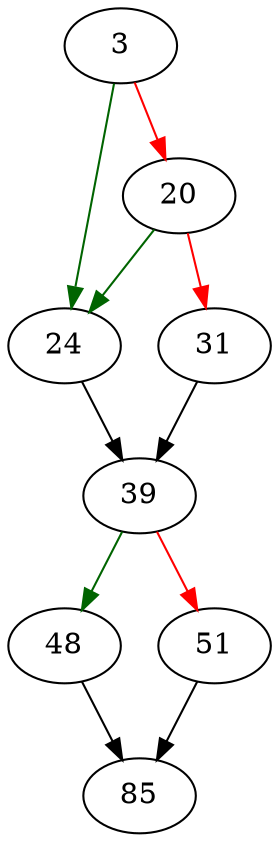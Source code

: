 strict digraph "localtimeOffset" {
	// Node definitions.
	3 [entry=true];
	24;
	20;
	31;
	39;
	48;
	51;
	85;

	// Edge definitions.
	3 -> 24 [
		color=darkgreen
		cond=true
	];
	3 -> 20 [
		color=red
		cond=false
	];
	24 -> 39;
	20 -> 24 [
		color=darkgreen
		cond=true
	];
	20 -> 31 [
		color=red
		cond=false
	];
	31 -> 39;
	39 -> 48 [
		color=darkgreen
		cond=true
	];
	39 -> 51 [
		color=red
		cond=false
	];
	48 -> 85;
	51 -> 85;
}